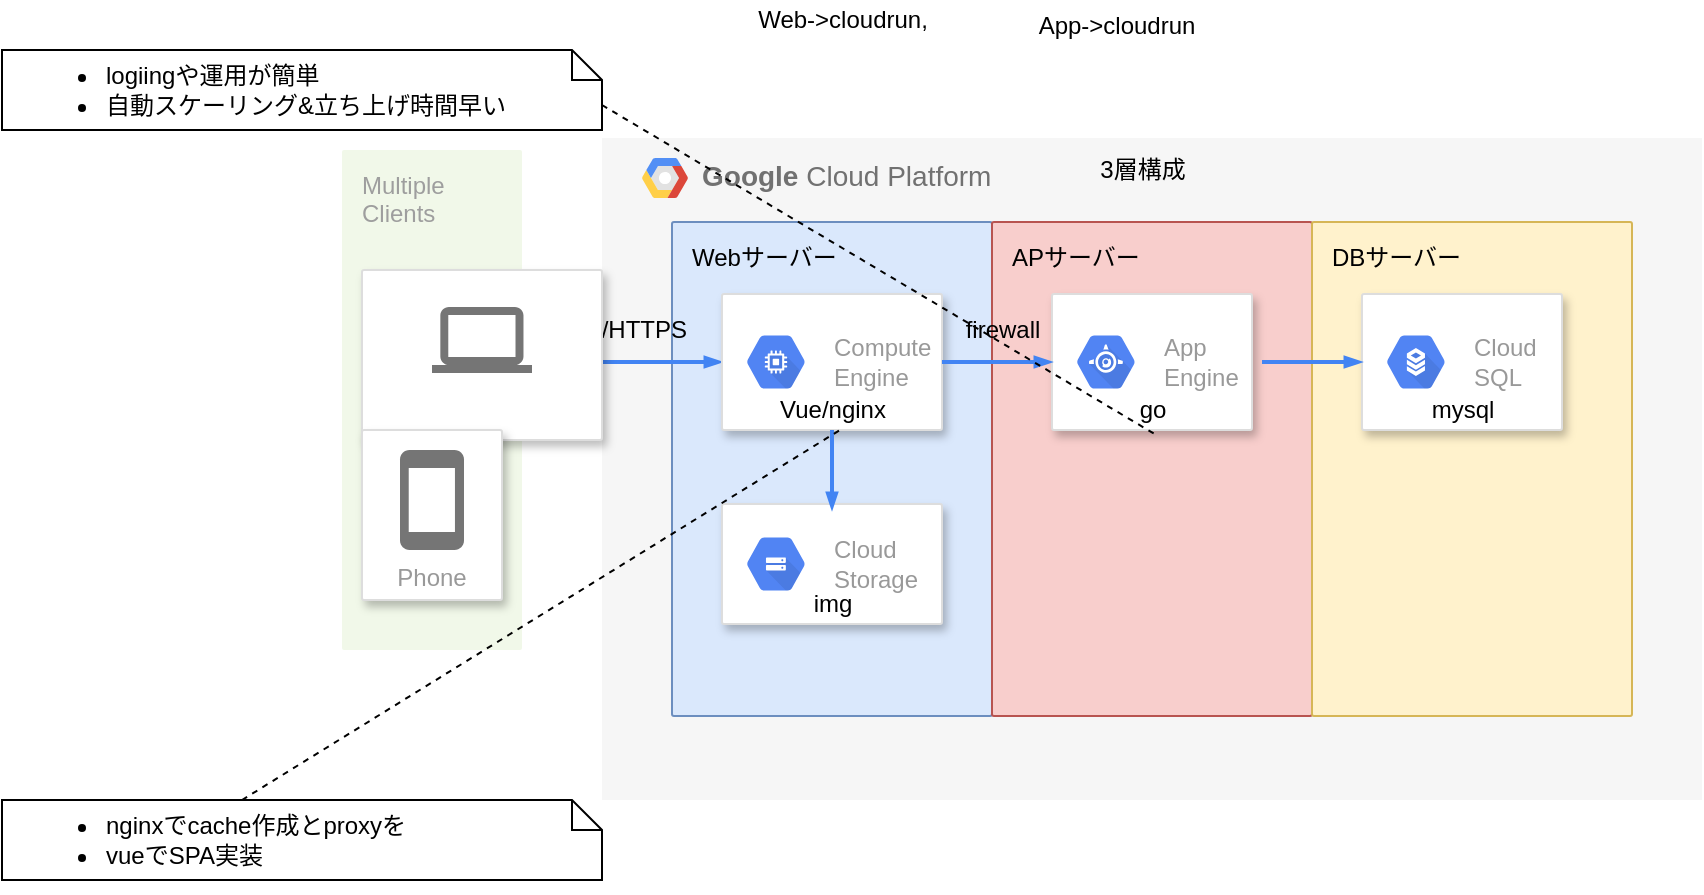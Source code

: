 <mxfile version="13.0.1" type="device"><diagram id="f106602c-feb2-e66a-4537-3a34d633f6aa" name="Page-1"><mxGraphModel dx="1186" dy="795" grid="1" gridSize="10" guides="1" tooltips="1" connect="1" arrows="1" fold="1" page="1" pageScale="1" pageWidth="1169" pageHeight="827" background="#ffffff" math="0" shadow="0"><root><mxCell id="0"/><mxCell id="1" parent="0"/><mxCell id="14" value="&lt;b&gt;Google &lt;/b&gt;Cloud Platform" style="fillColor=#F6F6F6;strokeColor=none;shadow=0;gradientColor=none;fontSize=14;align=left;spacing=10;fontColor=#717171;9E9E9E;verticalAlign=top;spacingTop=-4;fontStyle=0;spacingLeft=40;html=1;" parent="1" vertex="1"><mxGeometry x="390" y="154" width="550" height="331" as="geometry"/></mxCell><mxCell id="15" value="" style="shape=mxgraph.gcp2.google_cloud_platform;fillColor=#F6F6F6;strokeColor=none;shadow=0;gradientColor=none;" parent="14" vertex="1"><mxGeometry width="23" height="20" relative="1" as="geometry"><mxPoint x="20" y="10" as="offset"/></mxGeometry></mxCell><mxCell id="xnRVqXZWLmAFNHzwC3zH-1014" value="Webサーバー" style="points=[[0,0,0],[0.25,0,0],[0.5,0,0],[0.75,0,0],[1,0,0],[1,0.25,0],[1,0.5,0],[1,0.75,0],[1,1,0],[0.75,1,0],[0.5,1,0],[0.25,1,0],[0,1,0],[0,0.75,0],[0,0.5,0],[0,0.25,0]];rounded=1;absoluteArcSize=1;arcSize=2;html=1;strokeColor=#6c8ebf;shadow=0;dashed=0;fontSize=12;align=left;verticalAlign=top;spacing=10;spacingTop=-4;fillColor=#dae8fc;" vertex="1" parent="14"><mxGeometry x="35" y="42" width="160" height="247" as="geometry"/></mxCell><mxCell id="xnRVqXZWLmAFNHzwC3zH-1018" value="APサーバー" style="points=[[0,0,0],[0.25,0,0],[0.5,0,0],[0.75,0,0],[1,0,0],[1,0.25,0],[1,0.5,0],[1,0.75,0],[1,1,0],[0.75,1,0],[0.5,1,0],[0.25,1,0],[0,1,0],[0,0.75,0],[0,0.5,0],[0,0.25,0]];rounded=1;absoluteArcSize=1;arcSize=2;html=1;strokeColor=#b85450;shadow=0;dashed=0;fontSize=12;align=left;verticalAlign=top;spacing=10;spacingTop=-4;fillColor=#f8cecc;" vertex="1" parent="14"><mxGeometry x="195" y="42" width="160" height="247" as="geometry"/></mxCell><mxCell id="xnRVqXZWLmAFNHzwC3zH-1019" value="DBサーバー" style="points=[[0,0,0],[0.25,0,0],[0.5,0,0],[0.75,0,0],[1,0,0],[1,0.25,0],[1,0.5,0],[1,0.75,0],[1,1,0],[0.75,1,0],[0.5,1,0],[0.25,1,0],[0,1,0],[0,0.75,0],[0,0.5,0],[0,0.25,0]];rounded=1;absoluteArcSize=1;arcSize=2;html=1;strokeColor=#d6b656;shadow=0;dashed=0;fontSize=12;align=left;verticalAlign=top;spacing=10;spacingTop=-4;fillColor=#fff2cc;" vertex="1" parent="14"><mxGeometry x="355" y="42" width="160" height="247" as="geometry"/></mxCell><mxCell id="xnRVqXZWLmAFNHzwC3zH-1062" value="HTTP/HTTPS" style="text;html=1;align=center;verticalAlign=middle;resizable=0;points=[];autosize=1;" vertex="1" parent="14"><mxGeometry x="-40" y="86" width="90" height="20" as="geometry"/></mxCell><mxCell id="xnRVqXZWLmAFNHzwC3zH-1060" value="firewall" style="text;html=1;align=center;verticalAlign=middle;resizable=0;points=[];autosize=1;" vertex="1" parent="14"><mxGeometry x="175" y="86" width="50" height="20" as="geometry"/></mxCell><mxCell id="xnRVqXZWLmAFNHzwC3zH-1066" value="3層構成" style="text;html=1;align=center;verticalAlign=middle;resizable=0;points=[];autosize=1;" vertex="1" parent="14"><mxGeometry x="240" y="6" width="60" height="20" as="geometry"/></mxCell><mxCell id="997" value="Multiple&lt;br&gt;Clients" style="rounded=1;absoluteArcSize=1;arcSize=2;html=1;strokeColor=none;gradientColor=none;shadow=0;dashed=0;fontSize=12;fontColor=#9E9E9E;align=left;verticalAlign=top;spacing=10;spacingTop=-4;fillColor=#F1F8E9;" parent="1" vertex="1"><mxGeometry x="260" y="160" width="90" height="250" as="geometry"/></mxCell><mxCell id="998" style="edgeStyle=elbowEdgeStyle;rounded=0;elbow=vertical;html=1;labelBackgroundColor=none;startFill=1;startSize=4;endArrow=blockThin;endFill=1;endSize=4;jettySize=auto;orthogonalLoop=1;strokeColor=#4284F3;strokeWidth=2;fontSize=12;fontColor=#000000;align=left;dashed=0;entryX=0;entryY=0.5;entryDx=0;entryDy=0;entryPerimeter=0;" parent="1" target="xnRVqXZWLmAFNHzwC3zH-1004" edge="1"><mxGeometry relative="1" as="geometry"><mxPoint x="350" y="266" as="sourcePoint"/><mxPoint x="450" y="285" as="targetPoint"/><Array as="points"><mxPoint x="390" y="266"/><mxPoint x="400" y="262"/><mxPoint x="440" y="250"/></Array></mxGeometry></mxCell><mxCell id="987" value="" style="strokeColor=#dddddd;fillColor=#ffffff;shadow=1;strokeWidth=1;rounded=1;absoluteArcSize=1;arcSize=2;labelPosition=center;verticalLabelPosition=middle;align=center;verticalAlign=bottom;spacingLeft=0;fontColor=#999999;fontSize=12;whiteSpace=wrap;spacingBottom=2;html=1;" parent="1" vertex="1"><mxGeometry x="270" y="220" width="120" height="85" as="geometry"/></mxCell><mxCell id="988" value="" style="dashed=0;connectable=0;html=1;fillColor=#757575;strokeColor=none;shape=mxgraph.gcp2.laptop;part=1;" parent="987" vertex="1"><mxGeometry x="0.5" width="50" height="33" relative="1" as="geometry"><mxPoint x="-25" y="18.5" as="offset"/></mxGeometry></mxCell><mxCell id="xnRVqXZWLmAFNHzwC3zH-1002" value="Phone" style="strokeColor=#dddddd;shadow=1;strokeWidth=1;rounded=1;absoluteArcSize=1;arcSize=2;labelPosition=center;verticalLabelPosition=middle;align=center;verticalAlign=bottom;spacingLeft=0;fontColor=#999999;fontSize=12;whiteSpace=wrap;spacingBottom=2;" vertex="1" parent="1"><mxGeometry x="270" y="300" width="70" height="85" as="geometry"/></mxCell><mxCell id="xnRVqXZWLmAFNHzwC3zH-1003" value="" style="dashed=0;connectable=0;html=1;fillColor=#757575;strokeColor=none;shape=mxgraph.gcp2.phone;part=1;" vertex="1" parent="xnRVqXZWLmAFNHzwC3zH-1002"><mxGeometry x="0.5" width="32" height="50" relative="1" as="geometry"><mxPoint x="-16" y="10" as="offset"/></mxGeometry></mxCell><mxCell id="xnRVqXZWLmAFNHzwC3zH-1004" value="" style="strokeColor=#dddddd;shadow=1;strokeWidth=1;rounded=1;absoluteArcSize=1;arcSize=2;" vertex="1" parent="1"><mxGeometry x="450" y="232" width="110" height="68" as="geometry"/></mxCell><mxCell id="xnRVqXZWLmAFNHzwC3zH-1005" value="Compute&#10;Engine" style="dashed=0;connectable=0;html=1;fillColor=#5184F3;strokeColor=none;shape=mxgraph.gcp2.hexIcon;prIcon=compute_engine;part=1;labelPosition=right;verticalLabelPosition=middle;align=left;verticalAlign=middle;spacingLeft=5;fontColor=#999999;fontSize=12;" vertex="1" parent="xnRVqXZWLmAFNHzwC3zH-1004"><mxGeometry y="0.5" width="44" height="39" relative="1" as="geometry"><mxPoint x="5" y="-19.5" as="offset"/></mxGeometry></mxCell><mxCell id="xnRVqXZWLmAFNHzwC3zH-1054" value="Vue/nginx" style="text;html=1;align=center;verticalAlign=middle;resizable=0;points=[];autosize=1;" vertex="1" parent="xnRVqXZWLmAFNHzwC3zH-1004"><mxGeometry x="20" y="48" width="70" height="20" as="geometry"/></mxCell><mxCell id="xnRVqXZWLmAFNHzwC3zH-1007" value="" style="strokeColor=#dddddd;shadow=1;strokeWidth=1;rounded=1;absoluteArcSize=1;arcSize=2;" vertex="1" parent="1"><mxGeometry x="615" y="232" width="100" height="68" as="geometry"/></mxCell><mxCell id="xnRVqXZWLmAFNHzwC3zH-1008" value="App&#10;Engine" style="dashed=0;connectable=0;html=1;fillColor=#5184F3;strokeColor=none;shape=mxgraph.gcp2.hexIcon;prIcon=app_engine;part=1;labelPosition=right;verticalLabelPosition=middle;align=left;verticalAlign=middle;spacingLeft=5;fontColor=#999999;fontSize=12;" vertex="1" parent="xnRVqXZWLmAFNHzwC3zH-1007"><mxGeometry y="0.5" width="44" height="39" relative="1" as="geometry"><mxPoint x="5" y="-19.5" as="offset"/></mxGeometry></mxCell><mxCell id="xnRVqXZWLmAFNHzwC3zH-1055" value="go" style="text;html=1;align=center;verticalAlign=middle;resizable=0;points=[];autosize=1;" vertex="1" parent="xnRVqXZWLmAFNHzwC3zH-1007"><mxGeometry x="35" y="48" width="30" height="20" as="geometry"/></mxCell><mxCell id="xnRVqXZWLmAFNHzwC3zH-1006" value="" style="edgeStyle=orthogonalEdgeStyle;fontSize=12;html=1;endArrow=blockThin;endFill=1;rounded=0;strokeWidth=2;endSize=4;startSize=4;dashed=0;strokeColor=#4284F3;entryX=0;entryY=0.5;entryDx=0;entryDy=0;exitX=1;exitY=0.5;exitDx=0;exitDy=0;" edge="1" parent="1" source="xnRVqXZWLmAFNHzwC3zH-1004" target="xnRVqXZWLmAFNHzwC3zH-1007"><mxGeometry width="100" relative="1" as="geometry"><mxPoint x="560" y="308.5" as="sourcePoint"/><mxPoint x="660" y="308.5" as="targetPoint"/><Array as="points"/></mxGeometry></mxCell><mxCell id="xnRVqXZWLmAFNHzwC3zH-1009" value="" style="strokeColor=#dddddd;shadow=1;strokeWidth=1;rounded=1;absoluteArcSize=1;arcSize=2;" vertex="1" parent="1"><mxGeometry x="770" y="232" width="100" height="68" as="geometry"/></mxCell><mxCell id="xnRVqXZWLmAFNHzwC3zH-1010" value="Cloud&#10;SQL" style="dashed=0;connectable=0;html=1;fillColor=#5184F3;strokeColor=none;shape=mxgraph.gcp2.hexIcon;prIcon=cloud_sql;part=1;labelPosition=right;verticalLabelPosition=middle;align=left;verticalAlign=middle;spacingLeft=5;fontColor=#999999;fontSize=12;" vertex="1" parent="xnRVqXZWLmAFNHzwC3zH-1009"><mxGeometry y="0.5" width="44" height="39" relative="1" as="geometry"><mxPoint x="5" y="-19.5" as="offset"/></mxGeometry></mxCell><mxCell id="xnRVqXZWLmAFNHzwC3zH-1056" value="mysql" style="text;html=1;align=center;verticalAlign=middle;resizable=0;points=[];autosize=1;" vertex="1" parent="xnRVqXZWLmAFNHzwC3zH-1009"><mxGeometry x="25" y="48" width="50" height="20" as="geometry"/></mxCell><mxCell id="xnRVqXZWLmAFNHzwC3zH-1011" value="" style="edgeStyle=orthogonalEdgeStyle;fontSize=12;html=1;endArrow=blockThin;endFill=1;rounded=0;strokeWidth=2;endSize=4;startSize=4;dashed=0;strokeColor=#4284F3;entryX=0;entryY=0.5;entryDx=0;entryDy=0;" edge="1" parent="1" target="xnRVqXZWLmAFNHzwC3zH-1009"><mxGeometry width="100" relative="1" as="geometry"><mxPoint x="720" y="266" as="sourcePoint"/><mxPoint x="726" y="272" as="targetPoint"/><Array as="points"><mxPoint x="720" y="266"/></Array></mxGeometry></mxCell><mxCell id="xnRVqXZWLmAFNHzwC3zH-1020" value="" style="strokeColor=#dddddd;shadow=1;strokeWidth=1;rounded=1;absoluteArcSize=1;arcSize=2;" vertex="1" parent="1"><mxGeometry x="450" y="337" width="110" height="60" as="geometry"/></mxCell><mxCell id="xnRVqXZWLmAFNHzwC3zH-1021" value="Cloud&#10;Storage" style="dashed=0;connectable=0;html=1;fillColor=#5184F3;strokeColor=none;shape=mxgraph.gcp2.hexIcon;prIcon=cloud_storage;part=1;labelPosition=right;verticalLabelPosition=middle;align=left;verticalAlign=middle;spacingLeft=5;fontColor=#999999;fontSize=12;" vertex="1" parent="xnRVqXZWLmAFNHzwC3zH-1020"><mxGeometry y="0.5" width="44" height="39" relative="1" as="geometry"><mxPoint x="5" y="-19.5" as="offset"/></mxGeometry></mxCell><mxCell id="xnRVqXZWLmAFNHzwC3zH-1057" value="img" style="text;html=1;align=center;verticalAlign=middle;resizable=0;points=[];autosize=1;" vertex="1" parent="xnRVqXZWLmAFNHzwC3zH-1020"><mxGeometry x="40" y="40" width="30" height="20" as="geometry"/></mxCell><mxCell id="xnRVqXZWLmAFNHzwC3zH-1052" value="" style="edgeStyle=orthogonalEdgeStyle;fontSize=12;html=1;endArrow=blockThin;endFill=1;rounded=0;strokeWidth=2;endSize=4;startSize=4;dashed=0;strokeColor=#4284F3;exitX=0.5;exitY=1;exitDx=0;exitDy=0;" edge="1" parent="1" source="xnRVqXZWLmAFNHzwC3zH-1004"><mxGeometry width="100" relative="1" as="geometry"><mxPoint x="450" y="470" as="sourcePoint"/><mxPoint x="505" y="340" as="targetPoint"/></mxGeometry></mxCell><mxCell id="xnRVqXZWLmAFNHzwC3zH-1069" value="Web-&amp;gt;cloudrun," style="text;html=1;align=center;verticalAlign=middle;resizable=0;points=[];autosize=1;" vertex="1" parent="1"><mxGeometry x="460" y="85" width="100" height="20" as="geometry"/></mxCell><mxCell id="xnRVqXZWLmAFNHzwC3zH-1070" value="App-&amp;gt;cloudrun" style="text;html=1;align=center;verticalAlign=middle;resizable=0;points=[];autosize=1;" vertex="1" parent="1"><mxGeometry x="602" y="88" width="90" height="20" as="geometry"/></mxCell><mxCell id="xnRVqXZWLmAFNHzwC3zH-1071" value="&lt;ul&gt;&lt;li&gt;nginxでcache作成とproxyを&lt;/li&gt;&lt;li&gt;vueでSPA実装&lt;/li&gt;&lt;/ul&gt;" style="shape=note;size=15;align=left;spacingLeft=10;html=1;whiteSpace=wrap;" vertex="1" parent="1"><mxGeometry x="90" y="485" width="300" height="40" as="geometry"/></mxCell><mxCell id="xnRVqXZWLmAFNHzwC3zH-1072" value="" style="edgeStyle=none;endArrow=none;exitX=0.4;exitY=0;dashed=1;html=1;entryX=0.557;entryY=1;entryDx=0;entryDy=0;entryPerimeter=0;" edge="1" source="xnRVqXZWLmAFNHzwC3zH-1071" parent="1" target="xnRVqXZWLmAFNHzwC3zH-1054"><mxGeometry x="1" relative="1" as="geometry"><mxPoint x="520" y="520" as="targetPoint"/></mxGeometry></mxCell><mxCell id="xnRVqXZWLmAFNHzwC3zH-1074" value="&lt;ul&gt;&lt;li&gt;logiingや運用が簡単&lt;/li&gt;&lt;li&gt;自動スケーリング&amp;amp;立ち上げ時間早い&lt;/li&gt;&lt;/ul&gt;" style="shape=note;size=15;align=left;spacingLeft=10;html=1;whiteSpace=wrap;" vertex="1" parent="1"><mxGeometry x="90" y="110" width="300" height="40" as="geometry"/></mxCell><mxCell id="xnRVqXZWLmAFNHzwC3zH-1075" value="" style="edgeStyle=none;endArrow=none;exitX=0;exitY=0;dashed=1;html=1;entryX=0.6;entryY=1.15;entryDx=0;entryDy=0;entryPerimeter=0;exitDx=300;exitDy=27.5;exitPerimeter=0;" edge="1" parent="1" source="xnRVqXZWLmAFNHzwC3zH-1074" target="xnRVqXZWLmAFNHzwC3zH-1055"><mxGeometry x="1" relative="1" as="geometry"><mxPoint x="518.99" y="310" as="targetPoint"/><mxPoint x="220" y="495" as="sourcePoint"/></mxGeometry></mxCell></root></mxGraphModel></diagram></mxfile>